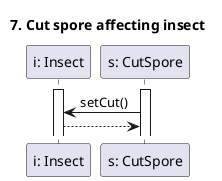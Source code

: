 @startuml InsectSpeedUp

title 7. Cut spore affecting insect

participant "i: Insect" as I
participant "s: CutSpore" as Sp

activate I
activate Sp

Sp -> I : setCut()
I --> Sp

@enduml